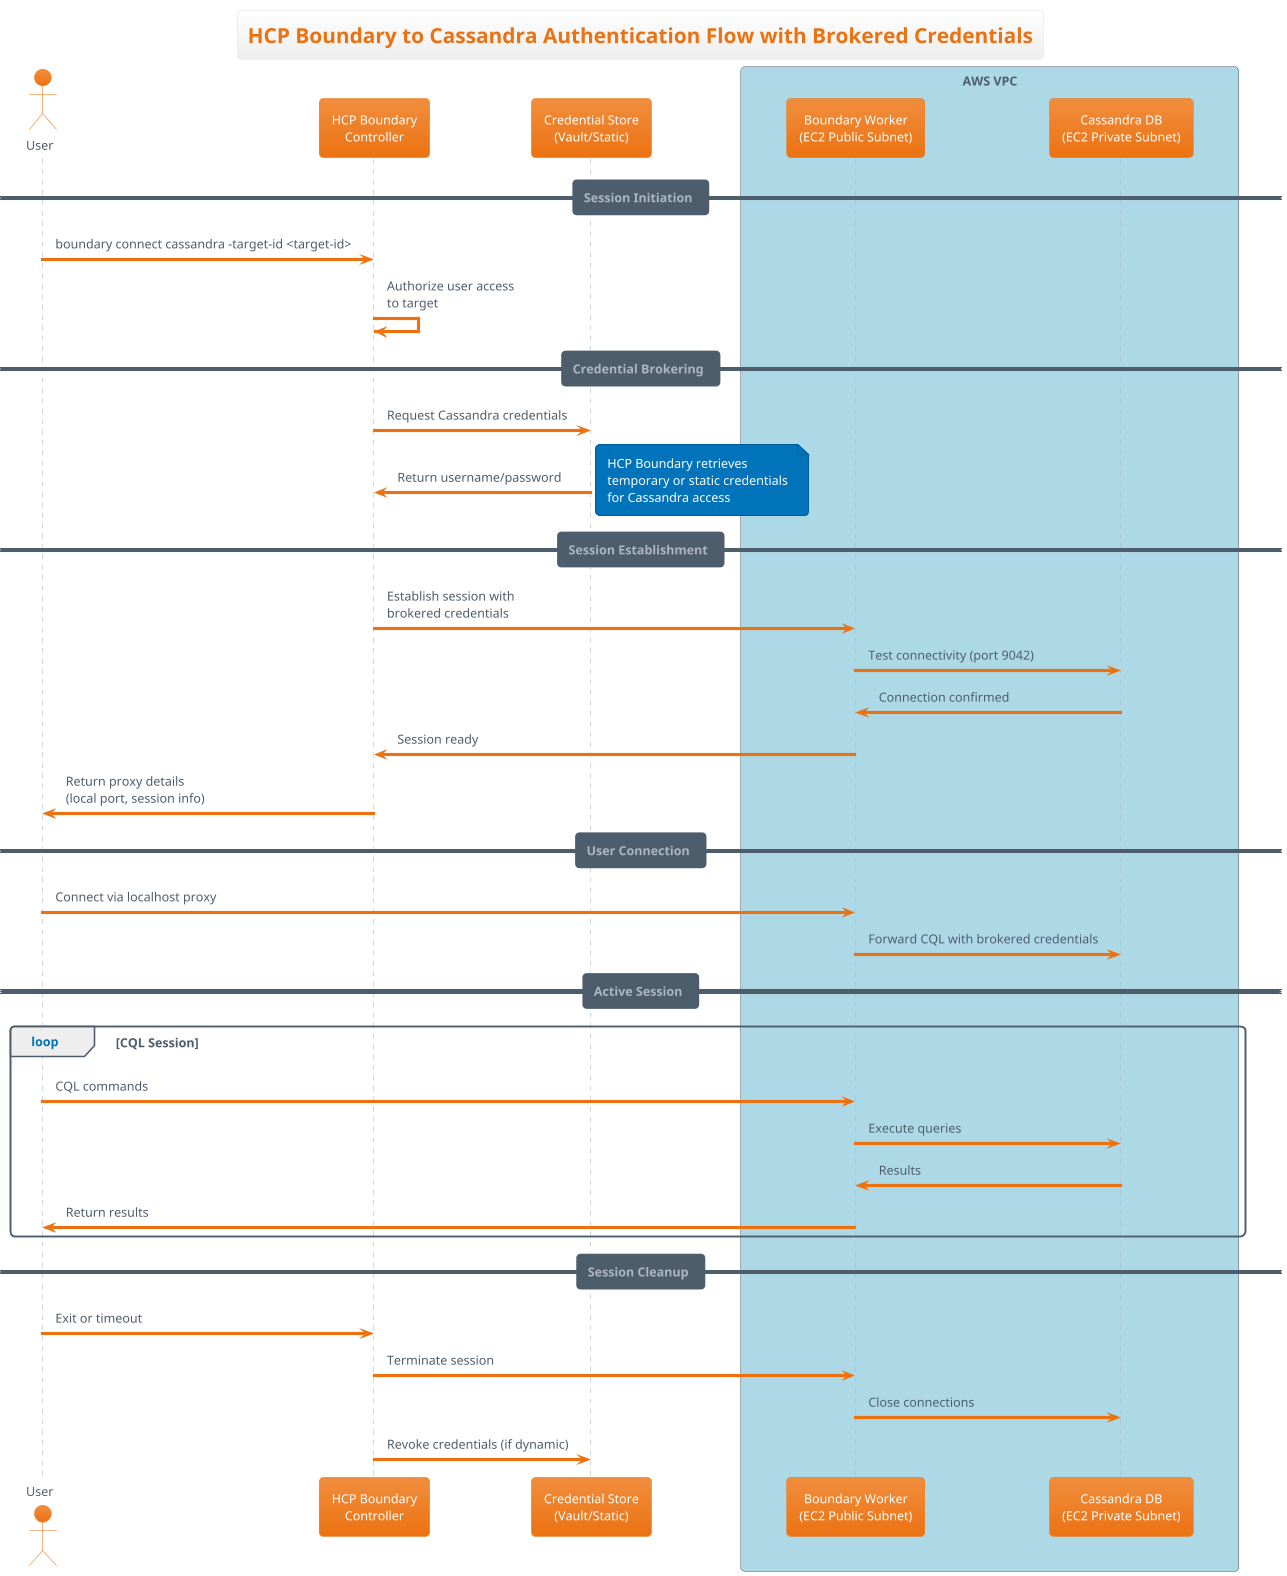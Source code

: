 @startuml HCP_Boundary_to_Cassandra_User_Flow

!theme aws-orange
title HCP Boundary to Cassandra Authentication Flow with Brokered Credentials

actor "User" as user
participant "HCP Boundary\nController" as hcp
participant "Credential Store\n(Vault/Static)" as vault
box "AWS VPC" #LightBlue
    participant "Boundary Worker\n(EC2 Public Subnet)" as worker
    participant "Cassandra DB\n(EC2 Private Subnet)" as cassandra
end box

== Session Initiation ==
user -> hcp: boundary connect cassandra -target-id <target-id>
hcp -> hcp: Authorize user access\nto target

== Credential Brokering ==
hcp -> vault: Request Cassandra credentials
vault -> hcp: Return username/password
note right: HCP Boundary retrieves\ntemporary or static credentials\nfor Cassandra access

== Session Establishment ==
hcp -> worker: Establish session with\nbrokered credentials
worker -> cassandra: Test connectivity (port 9042)
cassandra -> worker: Connection confirmed
worker -> hcp: Session ready
hcp -> user: Return proxy details\n(local port, session info)

== User Connection ==
user -> worker: Connect via localhost proxy
worker -> cassandra: Forward CQL with brokered credentials

== Active Session ==
loop CQL Session
    user -> worker: CQL commands
    worker -> cassandra: Execute queries
    cassandra -> worker: Results
    worker -> user: Return results
end

== Session Cleanup ==
user -> hcp: Exit or timeout
hcp -> worker: Terminate session
worker -> cassandra: Close connections
hcp -> vault: Revoke credentials (if dynamic)

@enduml
